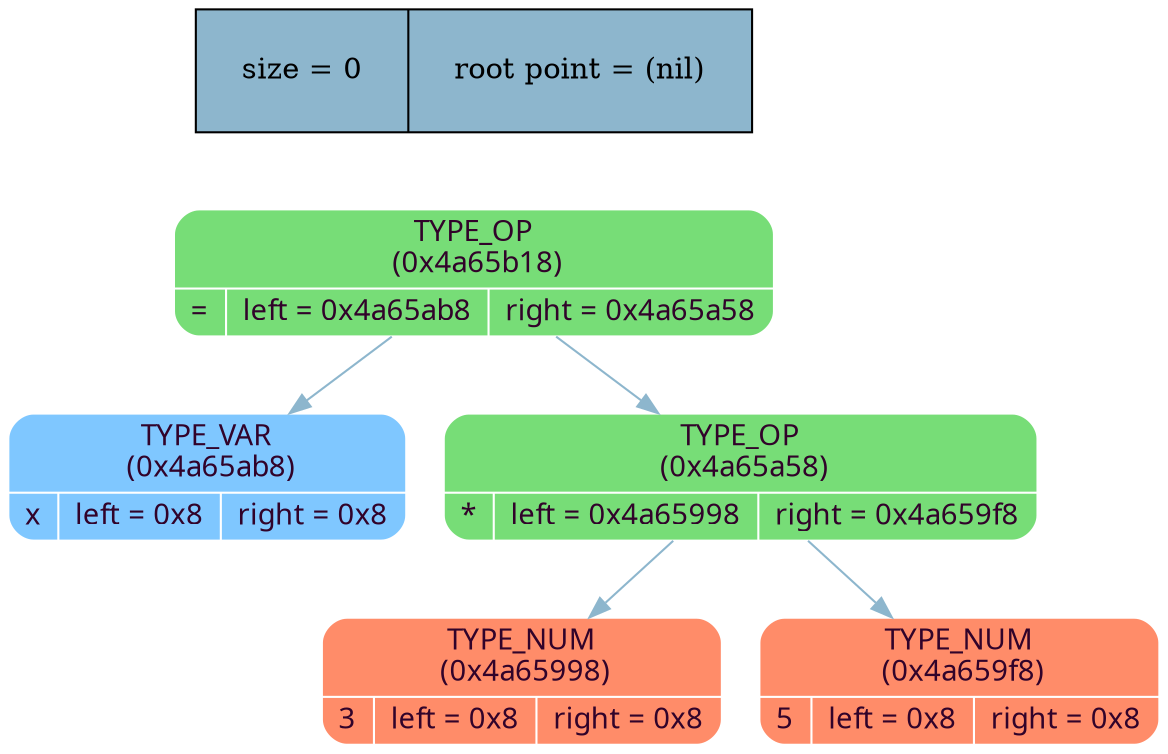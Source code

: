 digraph   
{
rankdir = ""
splines = "true"

node_stat [margin = "0.3*0.3", style = "filled", shape = "record", fillcolor = "#8DB6CD" label = " size = 0 | root point = (nil)"]
{rank = source; node_stat}

node0x4a65b18 [shape = "Mrecord", fillcolor = "#77DD77", style = "filled", fontcolor = "#31032A", fontname = "Calibri", color = "white", label = "{TYPE_OP\n (0x4a65b18)| {= |left = 0x4a65ab8 |right = 0x4a65a58}}"]
node0x4a65b18 -> node0x4a65ab8 [color = "#8DB6CD", style = "", constraint = true, fillcolor = "#8DB6CD",   fontcolor = "", fontname = "Calibri", label = ""];
node0x4a65ab8 [shape = "Mrecord", fillcolor = "#7FC7FF", style = "filled", fontcolor = "#31032A", fontname = "Calibri", color = "white", label = "{TYPE_VAR\n (0x4a65ab8)| {x |left = 0x8 |right = 0x8}}"]
node0x4a65b18 -> node0x4a65a58 [color = "#8DB6CD", style = "", constraint = true, fillcolor = "#8DB6CD",   fontcolor = "", fontname = "Calibri", label = ""];
node0x4a65a58 [shape = "Mrecord", fillcolor = "#77DD77", style = "filled", fontcolor = "#31032A", fontname = "Calibri", color = "white", label = "{TYPE_OP\n (0x4a65a58)| {* |left = 0x4a65998 |right = 0x4a659f8}}"]
node0x4a65a58 -> node0x4a65998 [color = "#8DB6CD", style = "", constraint = true, fillcolor = "#8DB6CD",   fontcolor = "", fontname = "Calibri", label = ""];
node0x4a65998 [shape = "Mrecord", fillcolor = "#FF8C69", style = "filled", fontcolor = "#31032A", fontname = "Calibri", color = "white", label = "{TYPE_NUM\n (0x4a65998)| {3 |left = 0x8 |right = 0x8}}"]
node0x4a65a58 -> node0x4a659f8 [color = "#8DB6CD", style = "", constraint = true, fillcolor = "#8DB6CD",   fontcolor = "", fontname = "Calibri", label = ""];
node0x4a659f8 [shape = "Mrecord", fillcolor = "#FF8C69", style = "filled", fontcolor = "#31032A", fontname = "Calibri", color = "white", label = "{TYPE_NUM\n (0x4a659f8)| {5 |left = 0x8 |right = 0x8}}"]
}
